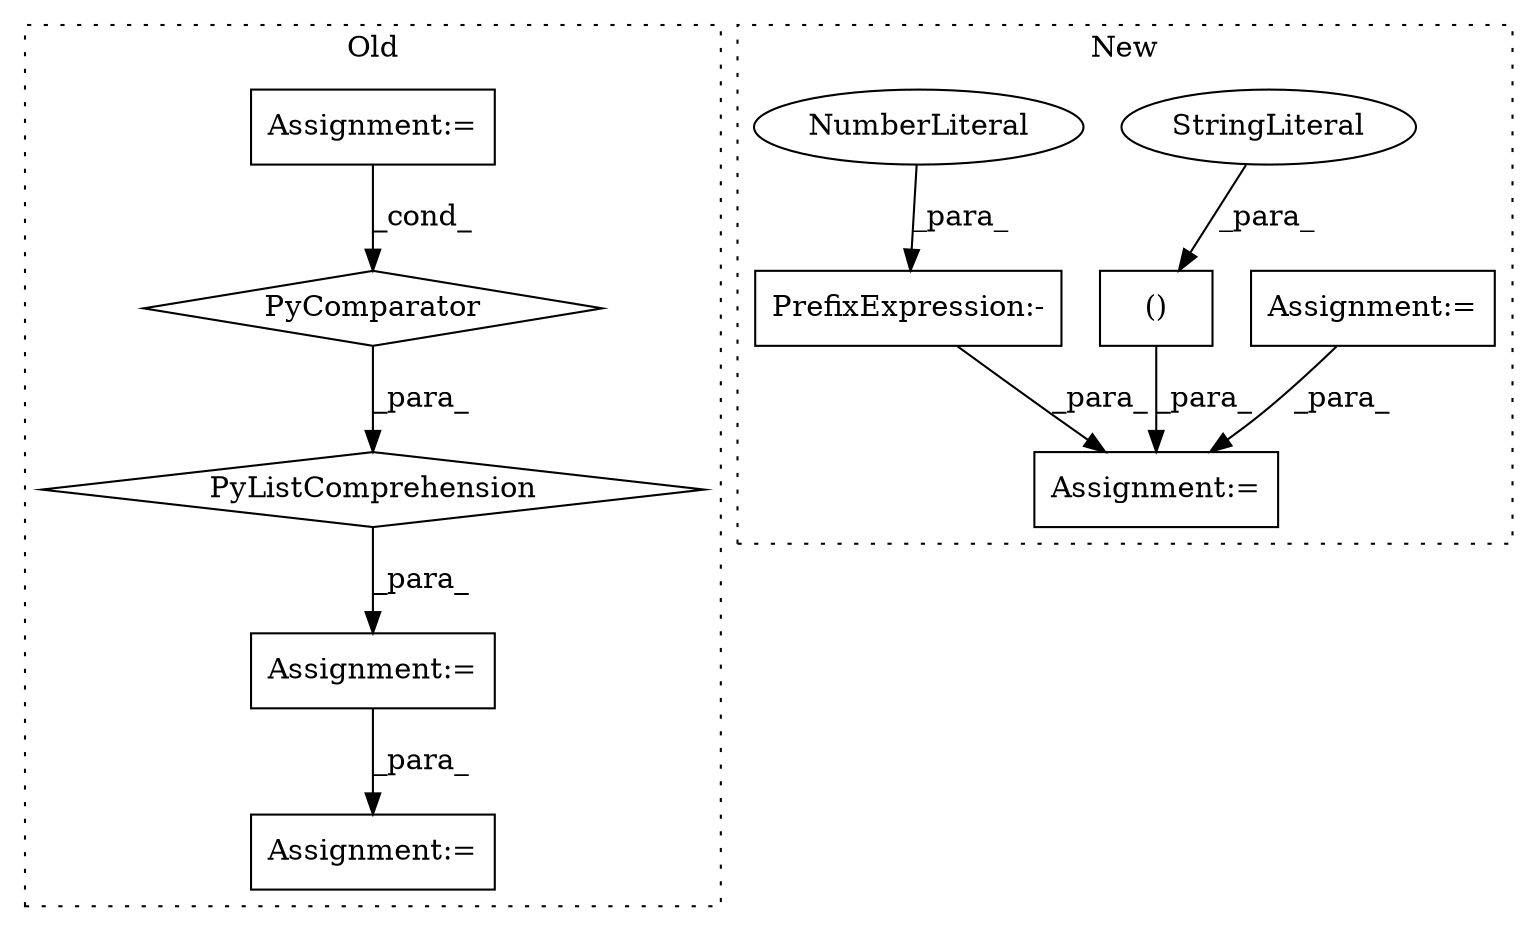 digraph G {
subgraph cluster0 {
1 [label="PyComparator" a="113" s="1360" l="48" shape="diamond"];
3 [label="Assignment:=" a="7" s="1360" l="48" shape="box"];
4 [label="PyListComprehension" a="109" s="1290" l="126" shape="diamond"];
5 [label="Assignment:=" a="7" s="1266" l="1" shape="box"];
8 [label="Assignment:=" a="7" s="1854" l="1" shape="box"];
label = "Old";
style="dotted";
}
subgraph cluster1 {
2 [label="()" a="106" s="1515" l="71" shape="box"];
6 [label="Assignment:=" a="7" s="1622" l="1" shape="box"];
7 [label="Assignment:=" a="7" s="1272" l="1" shape="box"];
9 [label="StringLiteral" a="45" s="1544" l="16" shape="ellipse"];
10 [label="PrefixExpression:-" a="38" s="1660" l="1" shape="box"];
11 [label="NumberLiteral" a="34" s="1661" l="1" shape="ellipse"];
label = "New";
style="dotted";
}
1 -> 4 [label="_para_"];
2 -> 6 [label="_para_"];
3 -> 1 [label="_cond_"];
4 -> 5 [label="_para_"];
5 -> 8 [label="_para_"];
7 -> 6 [label="_para_"];
9 -> 2 [label="_para_"];
10 -> 6 [label="_para_"];
11 -> 10 [label="_para_"];
}